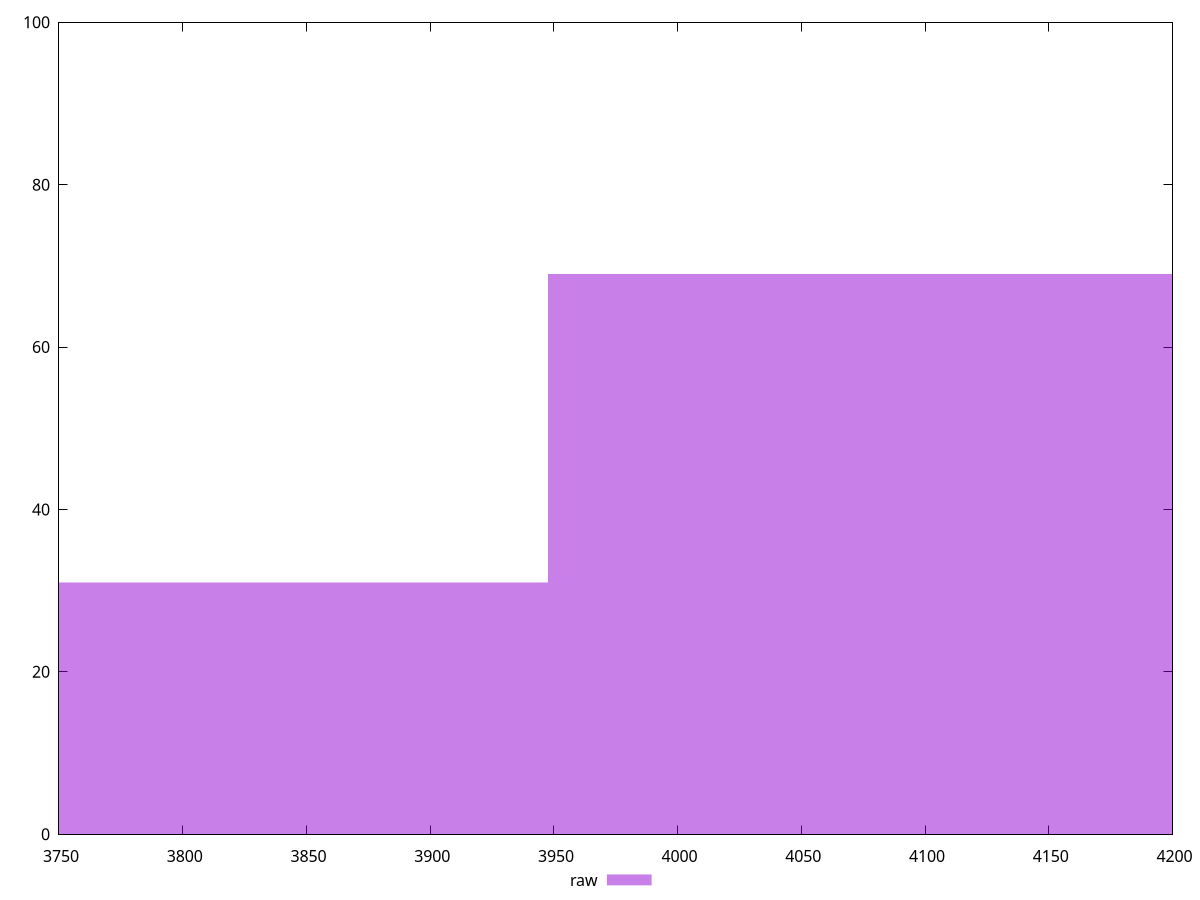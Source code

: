 reset

$raw <<EOF
3811.4790259948154 31
4083.7275278515876 69
EOF

set key outside below
set boxwidth 272.2485018567725
set xrange [3750:4200]
set yrange [0:100]
set trange [0:100]
set style fill transparent solid 0.5 noborder
set terminal svg size 640, 490 enhanced background rgb 'white'
set output "reports/report_00033_2021-03-01T14-23-16.841Z/uses-text-compression/samples/astro-inner-cached/raw/histogram.svg"

plot $raw title "raw" with boxes

reset
